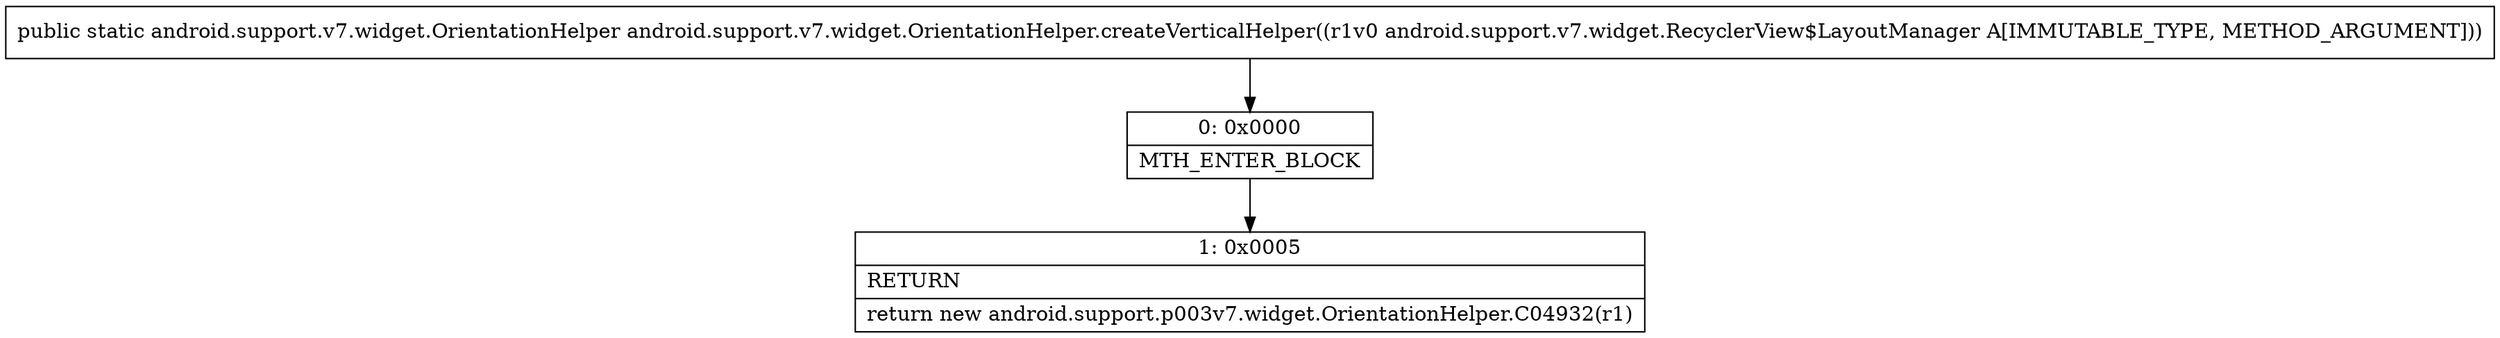 digraph "CFG forandroid.support.v7.widget.OrientationHelper.createVerticalHelper(Landroid\/support\/v7\/widget\/RecyclerView$LayoutManager;)Landroid\/support\/v7\/widget\/OrientationHelper;" {
Node_0 [shape=record,label="{0\:\ 0x0000|MTH_ENTER_BLOCK\l}"];
Node_1 [shape=record,label="{1\:\ 0x0005|RETURN\l|return new android.support.p003v7.widget.OrientationHelper.C04932(r1)\l}"];
MethodNode[shape=record,label="{public static android.support.v7.widget.OrientationHelper android.support.v7.widget.OrientationHelper.createVerticalHelper((r1v0 android.support.v7.widget.RecyclerView$LayoutManager A[IMMUTABLE_TYPE, METHOD_ARGUMENT])) }"];
MethodNode -> Node_0;
Node_0 -> Node_1;
}

